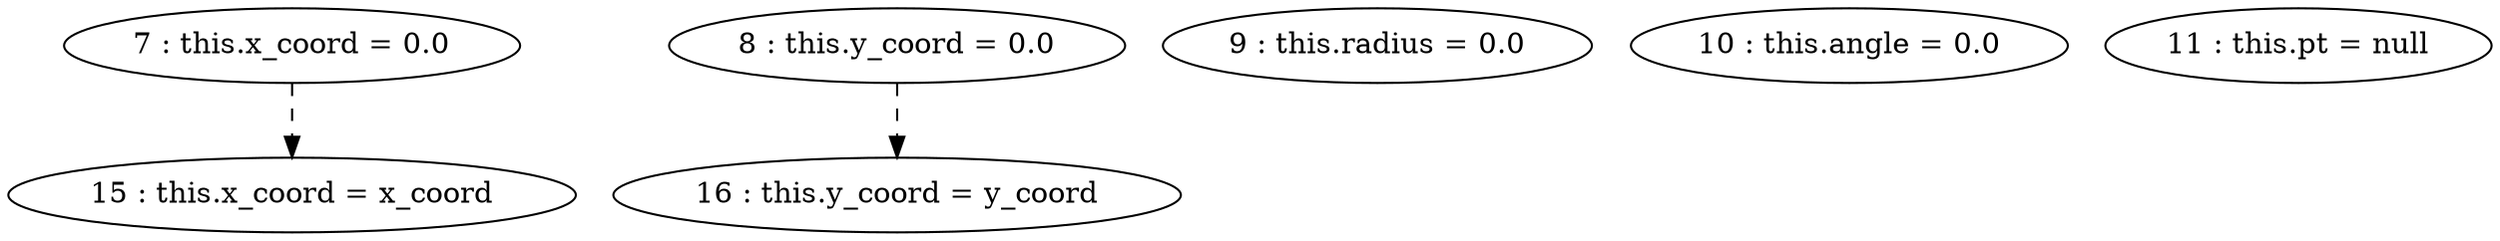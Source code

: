 digraph G {
"7 : this.x_coord = 0.0"
"7 : this.x_coord = 0.0" -> "15 : this.x_coord = x_coord" [style=dashed]
"8 : this.y_coord = 0.0"
"8 : this.y_coord = 0.0" -> "16 : this.y_coord = y_coord" [style=dashed]
"9 : this.radius = 0.0"
"10 : this.angle = 0.0"
"11 : this.pt = null"
"15 : this.x_coord = x_coord"
"16 : this.y_coord = y_coord"
}